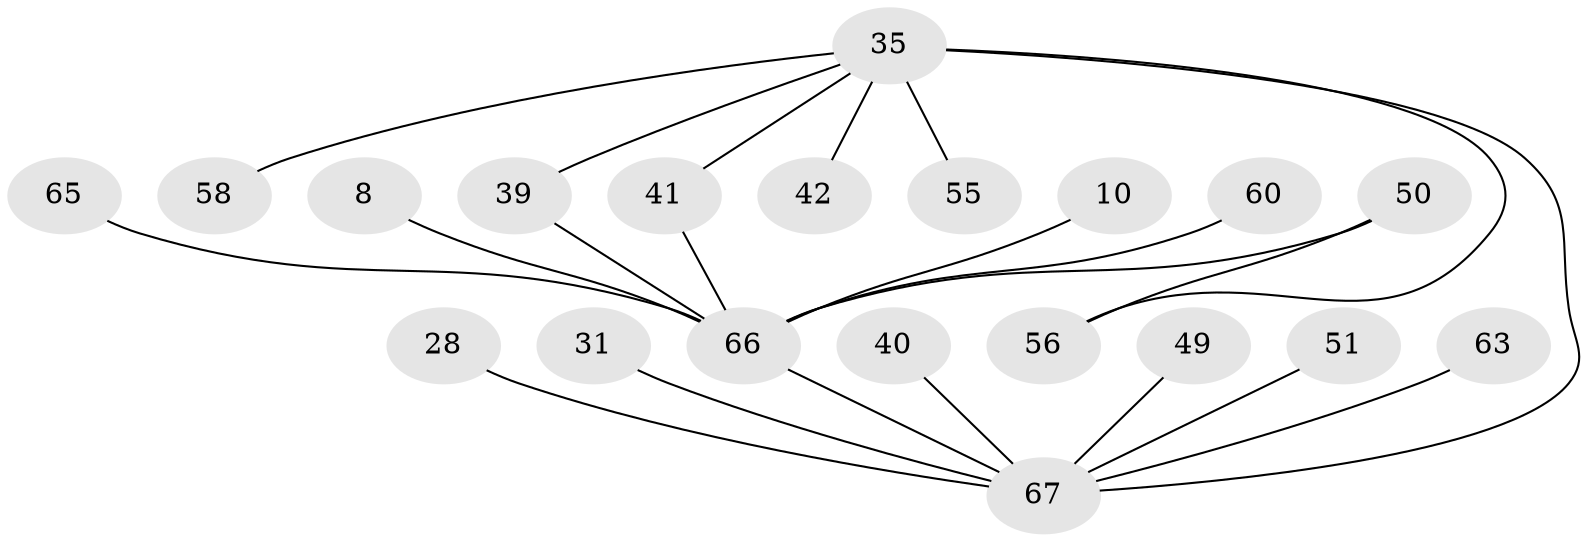 // original degree distribution, {3: 0.2537313432835821, 4: 0.07462686567164178, 5: 0.04477611940298507, 8: 0.014925373134328358, 6: 0.014925373134328358, 1: 0.3582089552238806, 2: 0.23880597014925373}
// Generated by graph-tools (version 1.1) at 2025/45/03/04/25 21:45:38]
// undirected, 20 vertices, 22 edges
graph export_dot {
graph [start="1"]
  node [color=gray90,style=filled];
  8;
  10;
  28;
  31;
  35 [super="+6+11"];
  39 [super="+20"];
  40 [super="+32+37"];
  41;
  42;
  49;
  50 [super="+44"];
  51 [super="+22"];
  55;
  56 [super="+38+43+54"];
  58;
  60;
  63 [super="+61"];
  65 [super="+34"];
  66 [super="+57+62+64"];
  67 [super="+16+19+24+59+48"];
  8 -- 66;
  10 -- 66;
  28 -- 67;
  31 -- 67;
  35 -- 58;
  35 -- 41;
  35 -- 39 [weight=2];
  35 -- 42;
  35 -- 55;
  35 -- 67 [weight=3];
  35 -- 56;
  39 -- 66 [weight=3];
  40 -- 67;
  41 -- 66;
  49 -- 67;
  50 -- 56;
  50 -- 66 [weight=2];
  51 -- 67;
  60 -- 66;
  63 -- 67;
  65 -- 66 [weight=2];
  66 -- 67 [weight=3];
}
